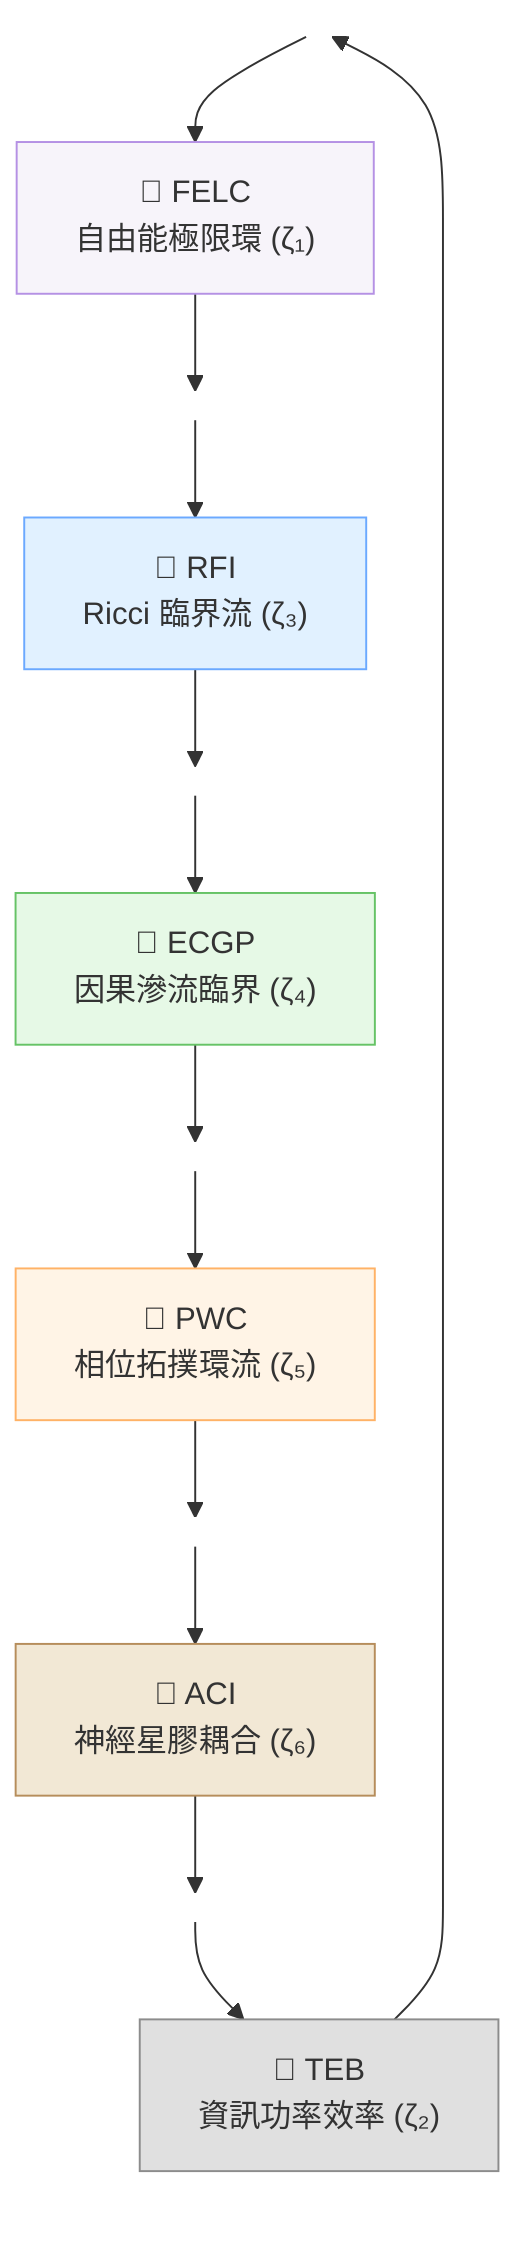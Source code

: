 flowchart TD
  %% --- Simulated circular layout using invisible nodes and spacing ---
  A1(( )) --> FELC["🔑 FELC<br/>自由能極限環 (ζ₁)"]:::felc --> A2(( ))
  A2 --> RFI["🔑 RFI<br/>Ricci 臨界流 (ζ₃)"]:::rfi --> A3(( ))
  A3 --> ECGP["🔑 ECGP<br/>因果滲流臨界 (ζ₄)"]:::ecgp --> A4(( ))
  A4 --> PWC["🔑 PWC<br/>相位拓撲環流 (ζ₅)"]:::pwc --> A5(( ))
  A5 --> ACI["🔑 ACI<br/>神經星膠耦合 (ζ₆)"]:::aci --> A6(( ))
  A6 --> TEB["🔑 TEB<br/>資訊功率效率 (ζ₂)"]:::teb --> A1

  %% --- Invisible spacing nodes ---
  style A1 fill:transparent,stroke:transparent
  style A2 fill:transparent,stroke:transparent
  style A3 fill:transparent,stroke:transparent
  style A4 fill:transparent,stroke:transparent
  style A5 fill:transparent,stroke:transparent
  style A6 fill:transparent,stroke:transparent

  %% --- Style definitions from original files ---
  classDef felc fill:#f7f4fa,stroke:#b591e4,stroke-width:1px
  classDef rfi  fill:#e1f1ff,stroke:#6ba9ff,stroke-width:1px
  classDef ecgp fill:#e6f9e6,stroke:#66c366,stroke-width:1px
  classDef pwc  fill:#fff4e6,stroke:#ffb266,stroke-width:1px
  classDef aci  fill:#f2e8d5,stroke:#b68d5b,stroke-width:1px
  classDef teb  fill:#e0e0e0,stroke:#8c8c8c,stroke-width:1px